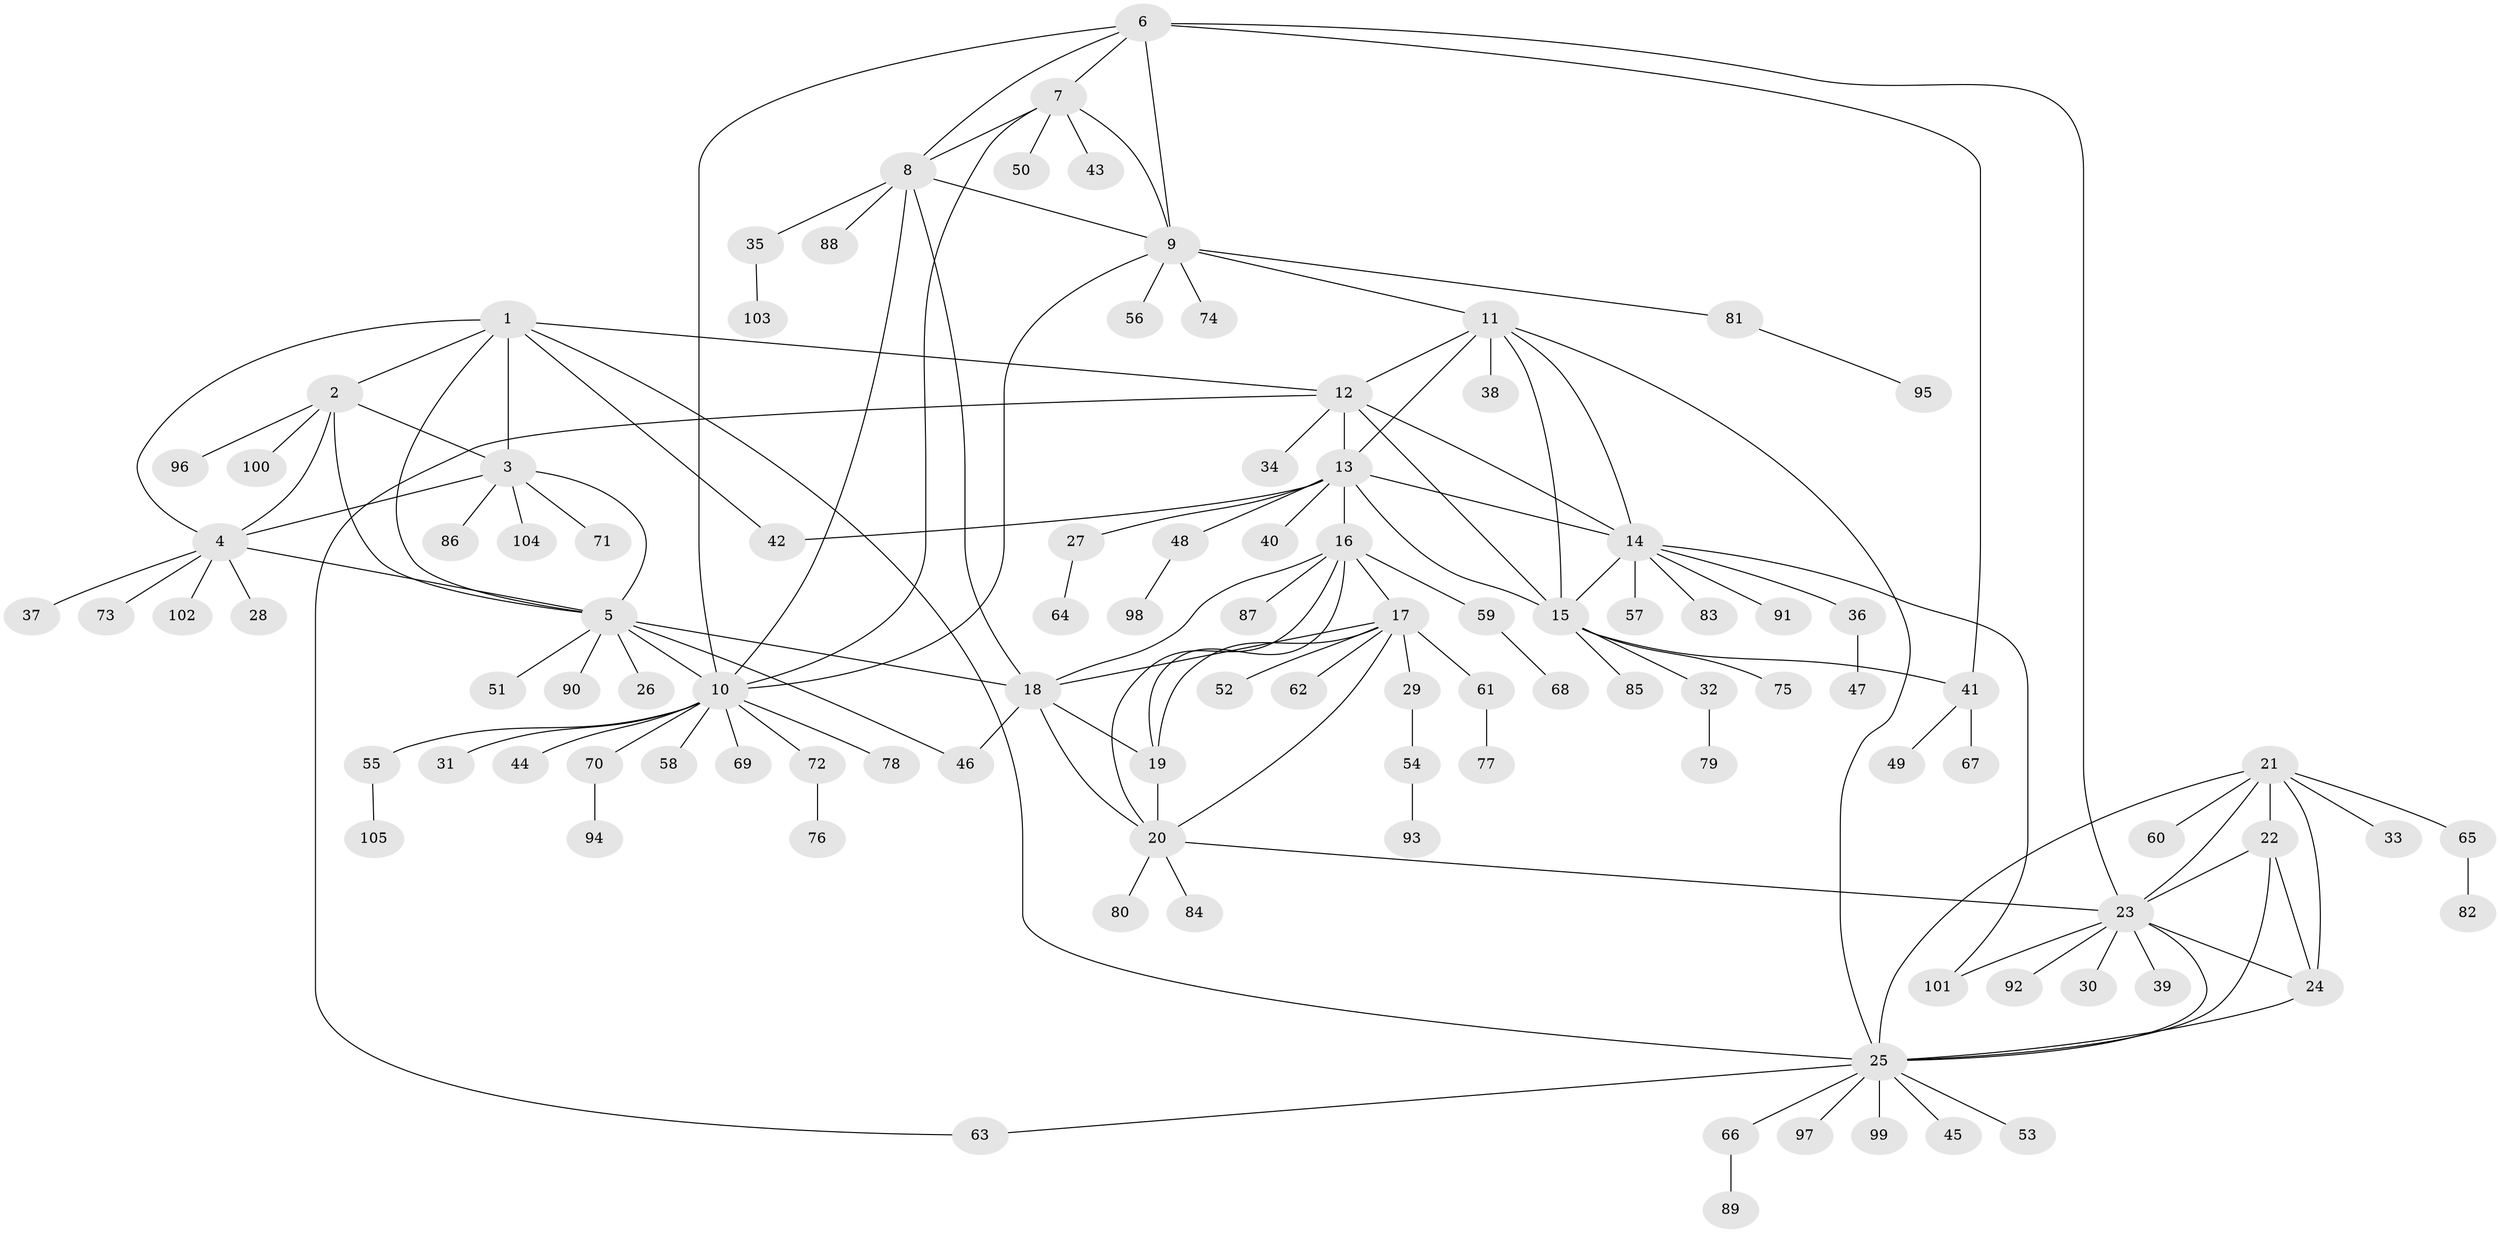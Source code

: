 // Generated by graph-tools (version 1.1) at 2025/02/03/09/25 03:02:52]
// undirected, 105 vertices, 145 edges
graph export_dot {
graph [start="1"]
  node [color=gray90,style=filled];
  1;
  2;
  3;
  4;
  5;
  6;
  7;
  8;
  9;
  10;
  11;
  12;
  13;
  14;
  15;
  16;
  17;
  18;
  19;
  20;
  21;
  22;
  23;
  24;
  25;
  26;
  27;
  28;
  29;
  30;
  31;
  32;
  33;
  34;
  35;
  36;
  37;
  38;
  39;
  40;
  41;
  42;
  43;
  44;
  45;
  46;
  47;
  48;
  49;
  50;
  51;
  52;
  53;
  54;
  55;
  56;
  57;
  58;
  59;
  60;
  61;
  62;
  63;
  64;
  65;
  66;
  67;
  68;
  69;
  70;
  71;
  72;
  73;
  74;
  75;
  76;
  77;
  78;
  79;
  80;
  81;
  82;
  83;
  84;
  85;
  86;
  87;
  88;
  89;
  90;
  91;
  92;
  93;
  94;
  95;
  96;
  97;
  98;
  99;
  100;
  101;
  102;
  103;
  104;
  105;
  1 -- 2;
  1 -- 3;
  1 -- 4;
  1 -- 5;
  1 -- 12;
  1 -- 25;
  1 -- 42;
  2 -- 3;
  2 -- 4;
  2 -- 5;
  2 -- 96;
  2 -- 100;
  3 -- 4;
  3 -- 5;
  3 -- 71;
  3 -- 86;
  3 -- 104;
  4 -- 5;
  4 -- 28;
  4 -- 37;
  4 -- 73;
  4 -- 102;
  5 -- 10;
  5 -- 18;
  5 -- 26;
  5 -- 46;
  5 -- 51;
  5 -- 90;
  6 -- 7;
  6 -- 8;
  6 -- 9;
  6 -- 10;
  6 -- 23;
  6 -- 41;
  7 -- 8;
  7 -- 9;
  7 -- 10;
  7 -- 43;
  7 -- 50;
  8 -- 9;
  8 -- 10;
  8 -- 18;
  8 -- 35;
  8 -- 88;
  9 -- 10;
  9 -- 11;
  9 -- 56;
  9 -- 74;
  9 -- 81;
  10 -- 31;
  10 -- 44;
  10 -- 55;
  10 -- 58;
  10 -- 69;
  10 -- 70;
  10 -- 72;
  10 -- 78;
  11 -- 12;
  11 -- 13;
  11 -- 14;
  11 -- 15;
  11 -- 25;
  11 -- 38;
  12 -- 13;
  12 -- 14;
  12 -- 15;
  12 -- 34;
  12 -- 63;
  13 -- 14;
  13 -- 15;
  13 -- 16;
  13 -- 27;
  13 -- 40;
  13 -- 42;
  13 -- 48;
  14 -- 15;
  14 -- 36;
  14 -- 57;
  14 -- 83;
  14 -- 91;
  14 -- 101;
  15 -- 32;
  15 -- 41;
  15 -- 75;
  15 -- 85;
  16 -- 17;
  16 -- 18;
  16 -- 19;
  16 -- 20;
  16 -- 59;
  16 -- 87;
  17 -- 18;
  17 -- 19;
  17 -- 20;
  17 -- 29;
  17 -- 52;
  17 -- 61;
  17 -- 62;
  18 -- 19;
  18 -- 20;
  18 -- 46;
  19 -- 20;
  20 -- 23;
  20 -- 80;
  20 -- 84;
  21 -- 22;
  21 -- 23;
  21 -- 24;
  21 -- 25;
  21 -- 33;
  21 -- 60;
  21 -- 65;
  22 -- 23;
  22 -- 24;
  22 -- 25;
  23 -- 24;
  23 -- 25;
  23 -- 30;
  23 -- 39;
  23 -- 92;
  23 -- 101;
  24 -- 25;
  25 -- 45;
  25 -- 53;
  25 -- 63;
  25 -- 66;
  25 -- 97;
  25 -- 99;
  27 -- 64;
  29 -- 54;
  32 -- 79;
  35 -- 103;
  36 -- 47;
  41 -- 49;
  41 -- 67;
  48 -- 98;
  54 -- 93;
  55 -- 105;
  59 -- 68;
  61 -- 77;
  65 -- 82;
  66 -- 89;
  70 -- 94;
  72 -- 76;
  81 -- 95;
}
